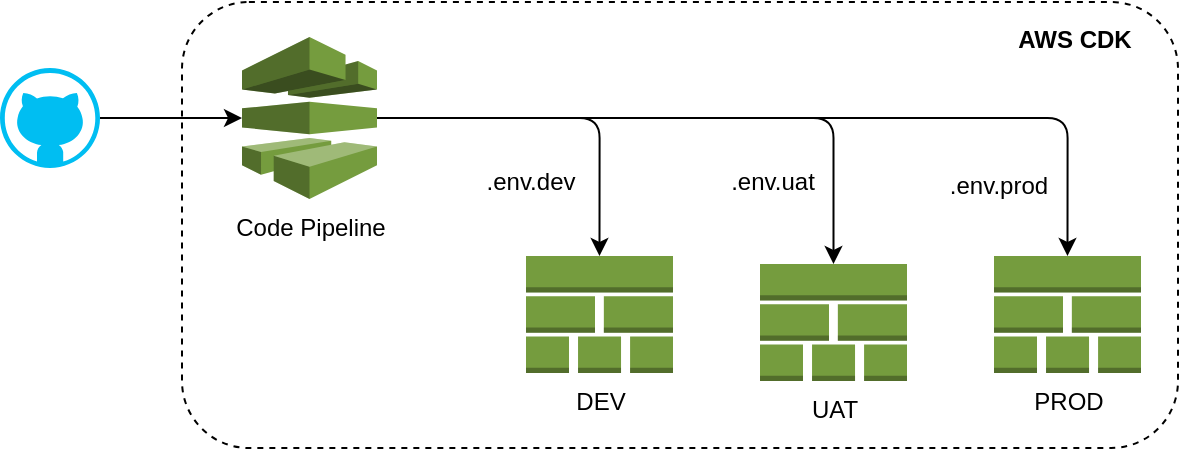 <mxfile>
    <diagram id="5J_YBZin3CklfGz3BN-T" name="Page-1">
        <mxGraphModel dx="974" dy="438" grid="0" gridSize="10" guides="1" tooltips="1" connect="1" arrows="1" fold="1" page="1" pageScale="1" pageWidth="1100" pageHeight="850" math="0" shadow="0">
            <root>
                <mxCell id="0"/>
                <mxCell id="1" parent="0"/>
                <mxCell id="8" style="edgeStyle=none;html=1;" edge="1" parent="1" source="2" target="5">
                    <mxGeometry relative="1" as="geometry"/>
                </mxCell>
                <mxCell id="2" value="" style="verticalLabelPosition=bottom;html=1;verticalAlign=top;align=center;strokeColor=none;fillColor=#00BEF2;shape=mxgraph.azure.github_code;pointerEvents=1;" vertex="1" parent="1">
                    <mxGeometry x="222" y="146" width="50" height="50" as="geometry"/>
                </mxCell>
                <mxCell id="3" value="DEV" style="outlineConnect=0;dashed=0;verticalLabelPosition=bottom;verticalAlign=top;align=center;html=1;shape=mxgraph.aws3.stack_aws_cloudformation;fillColor=#759C3E;gradientColor=none;" vertex="1" parent="1">
                    <mxGeometry x="485" y="240" width="73.5" height="58.5" as="geometry"/>
                </mxCell>
                <mxCell id="9" style="edgeStyle=orthogonalEdgeStyle;html=1;entryX=0.5;entryY=0;entryDx=0;entryDy=0;entryPerimeter=0;" edge="1" parent="1" source="5" target="3">
                    <mxGeometry relative="1" as="geometry"/>
                </mxCell>
                <mxCell id="11" style="edgeStyle=orthogonalEdgeStyle;html=1;" edge="1" parent="1" source="5" target="6">
                    <mxGeometry relative="1" as="geometry"/>
                </mxCell>
                <mxCell id="12" style="edgeStyle=orthogonalEdgeStyle;html=1;entryX=0.5;entryY=0;entryDx=0;entryDy=0;entryPerimeter=0;" edge="1" parent="1" source="5" target="7">
                    <mxGeometry relative="1" as="geometry"/>
                </mxCell>
                <mxCell id="5" value="Code Pipeline" style="outlineConnect=0;dashed=0;verticalLabelPosition=bottom;verticalAlign=top;align=center;html=1;shape=mxgraph.aws3.codepipeline;fillColor=#759C3E;gradientColor=none;" vertex="1" parent="1">
                    <mxGeometry x="343" y="130.5" width="67.5" height="81" as="geometry"/>
                </mxCell>
                <mxCell id="6" value="UAT" style="outlineConnect=0;dashed=0;verticalLabelPosition=bottom;verticalAlign=top;align=center;html=1;shape=mxgraph.aws3.stack_aws_cloudformation;fillColor=#759C3E;gradientColor=none;" vertex="1" parent="1">
                    <mxGeometry x="602" y="244" width="73.5" height="58.5" as="geometry"/>
                </mxCell>
                <mxCell id="7" value="PROD" style="outlineConnect=0;dashed=0;verticalLabelPosition=bottom;verticalAlign=top;align=center;html=1;shape=mxgraph.aws3.stack_aws_cloudformation;fillColor=#759C3E;gradientColor=none;" vertex="1" parent="1">
                    <mxGeometry x="719" y="240" width="73.5" height="58.5" as="geometry"/>
                </mxCell>
                <mxCell id="13" value=".env.dev" style="text;html=1;align=center;verticalAlign=middle;resizable=0;points=[];autosize=1;strokeColor=none;fillColor=none;" vertex="1" parent="1">
                    <mxGeometry x="459" y="193.5" width="55" height="18" as="geometry"/>
                </mxCell>
                <mxCell id="14" value=".env.uat" style="text;html=1;align=center;verticalAlign=middle;resizable=0;points=[];autosize=1;strokeColor=none;fillColor=none;" vertex="1" parent="1">
                    <mxGeometry x="582" y="193.5" width="52" height="18" as="geometry"/>
                </mxCell>
                <mxCell id="15" value=".env.prod" style="text;html=1;align=center;verticalAlign=middle;resizable=0;points=[];autosize=1;strokeColor=none;fillColor=none;" vertex="1" parent="1">
                    <mxGeometry x="691" y="196" width="59" height="18" as="geometry"/>
                </mxCell>
                <mxCell id="17" value="" style="rounded=1;whiteSpace=wrap;html=1;fillColor=none;dashed=1;" vertex="1" parent="1">
                    <mxGeometry x="313" y="113" width="498" height="223" as="geometry"/>
                </mxCell>
                <mxCell id="18" value="AWS CDK" style="text;html=1;align=center;verticalAlign=middle;resizable=0;points=[];autosize=1;strokeColor=none;fillColor=none;fontStyle=1" vertex="1" parent="1">
                    <mxGeometry x="725.5" y="123" width="67" height="18" as="geometry"/>
                </mxCell>
            </root>
        </mxGraphModel>
    </diagram>
</mxfile>